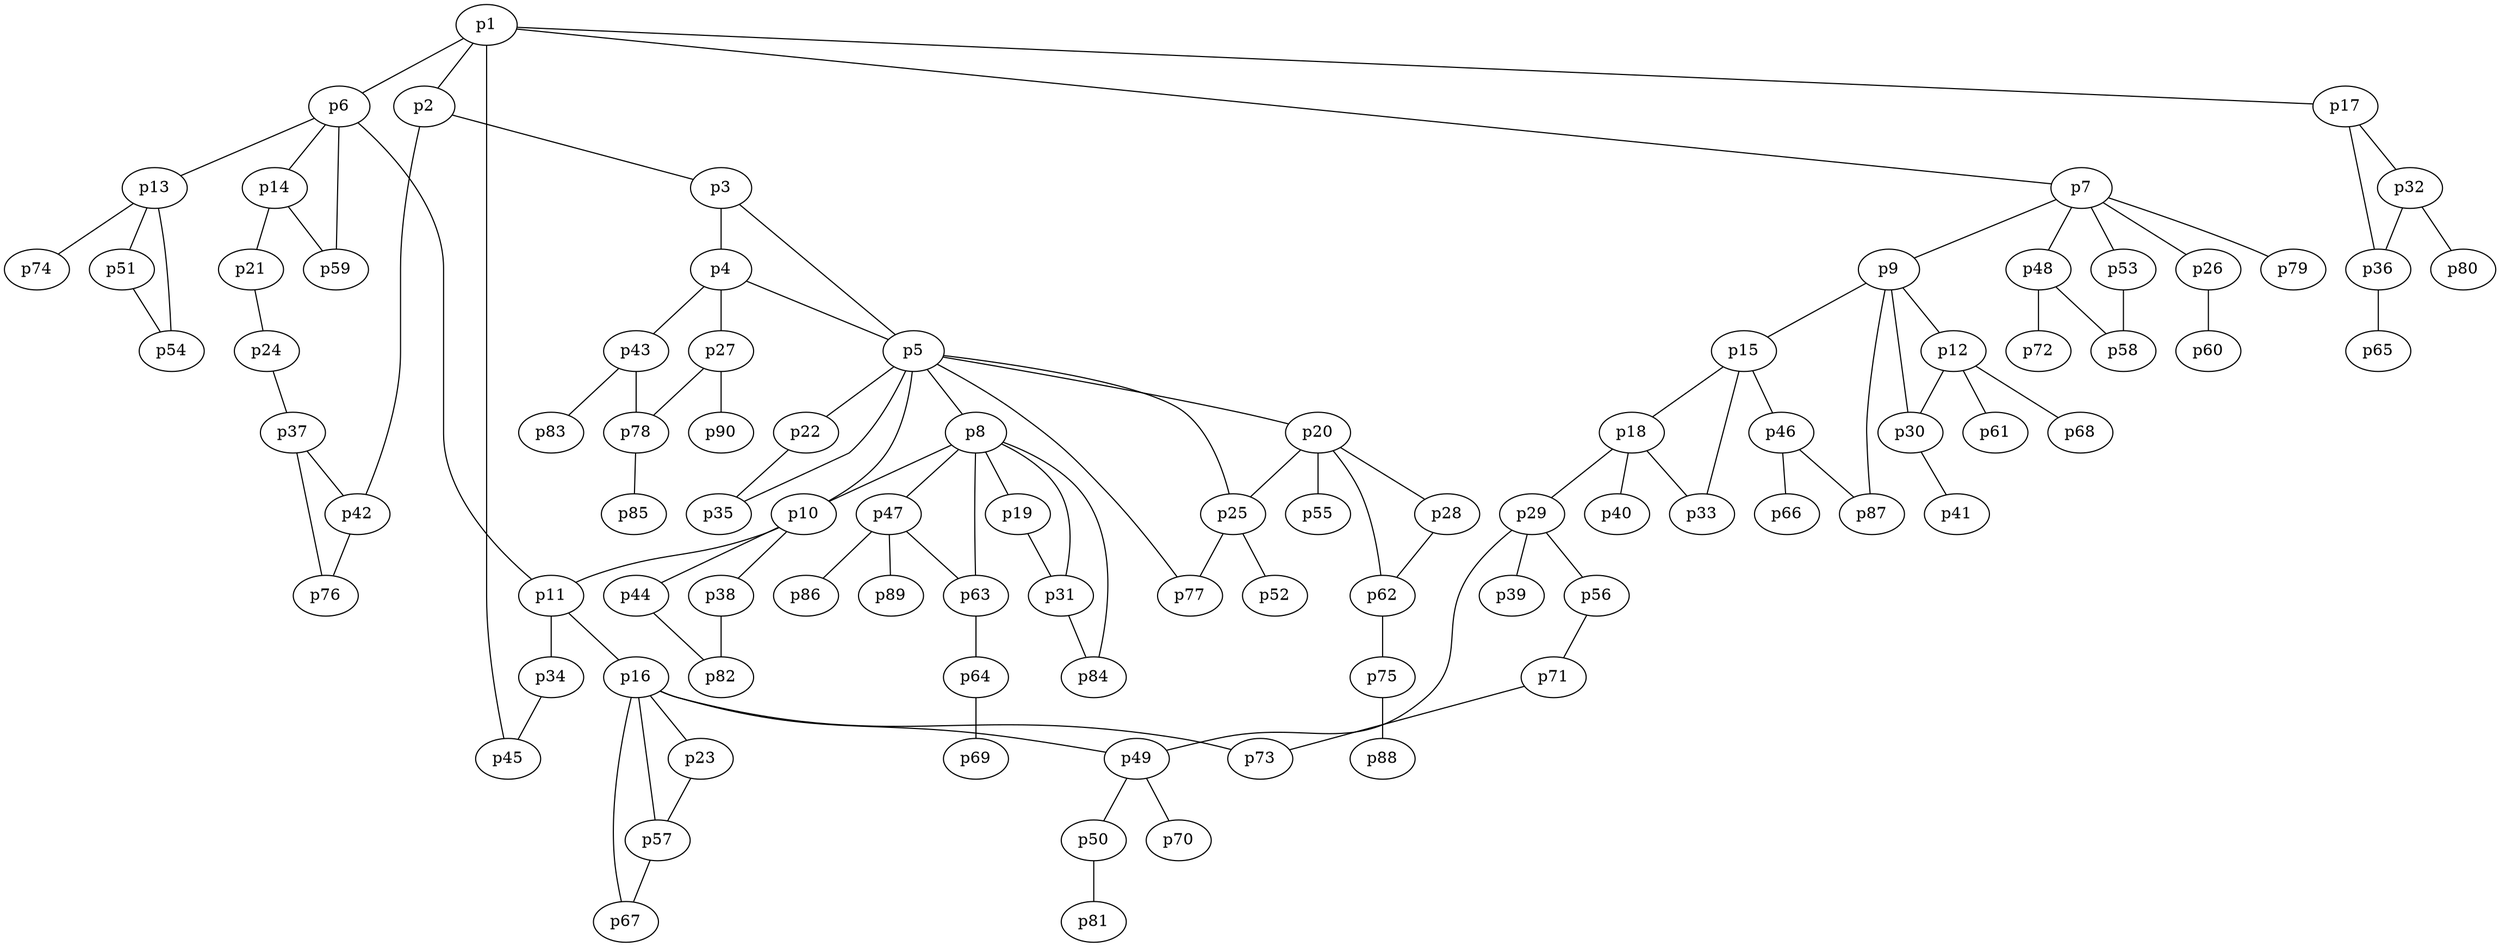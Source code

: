 graph graphname {
    p1 -- p2;
    p2 -- p3;
    p3 -- p4;
    p4 -- p5;
    p3 -- p5;
    p1 -- p6;
    p1 -- p7;
    p5 -- p8;
    p7 -- p9;
    p5 -- p10;
    p8 -- p10;
    p10 -- p11;
    p6 -- p11;
    p9 -- p12;
    p6 -- p13;
    p6 -- p14;
    p9 -- p15;
    p11 -- p16;
    p1 -- p17;
    p15 -- p18;
    p8 -- p19;
    p5 -- p20;
    p14 -- p21;
    p5 -- p22;
    p16 -- p23;
    p21 -- p24;
    p20 -- p25;
    p5 -- p25;
    p7 -- p26;
    p4 -- p27;
    p20 -- p28;
    p18 -- p29;
    p12 -- p30;
    p9 -- p30;
    p8 -- p31;
    p19 -- p31;
    p17 -- p32;
    p18 -- p33;
    p15 -- p33;
    p11 -- p34;
    p22 -- p35;
    p5 -- p35;
    p17 -- p36;
    p32 -- p36;
    p24 -- p37;
    p10 -- p38;
    p29 -- p39;
    p18 -- p40;
    p30 -- p41;
    p37 -- p42;
    p2 -- p42;
    p4 -- p43;
    p10 -- p44;
    p1 -- p45;
    p34 -- p45;
    p15 -- p46;
    p8 -- p47;
    p7 -- p48;
    p16 -- p49;
    p29 -- p49;
    p49 -- p50;
    p13 -- p51;
    p25 -- p52;
    p7 -- p53;
    p51 -- p54;
    p13 -- p54;
    p20 -- p55;
    p29 -- p56;
    p23 -- p57;
    p16 -- p57;
    p48 -- p58;
    p53 -- p58;
    p6 -- p59;
    p14 -- p59;
    p26 -- p60;
    p12 -- p61;
    p20 -- p62;
    p28 -- p62;
    p47 -- p63;
    p8 -- p63;
    p63 -- p64;
    p36 -- p65;
    p46 -- p66;
    p16 -- p67;
    p57 -- p67;
    p12 -- p68;
    p64 -- p69;
    p49 -- p70;
    p56 -- p71;
    p48 -- p72;
    p71 -- p73;
    p16 -- p73;
    p13 -- p74;
    p62 -- p75;
    p42 -- p76;
    p37 -- p76;
    p25 -- p77;
    p5 -- p77;
    p43 -- p78;
    p27 -- p78;
    p7 -- p79;
    p32 -- p80;
    p50 -- p81;
    p44 -- p82;
    p38 -- p82;
    p43 -- p83;
    p31 -- p84;
    p8 -- p84;
    p78 -- p85;
    p47 -- p86;
    p9 -- p87;
    p46 -- p87;
    p75 -- p88;
    p47 -- p89;
    p27 -- p90;
}